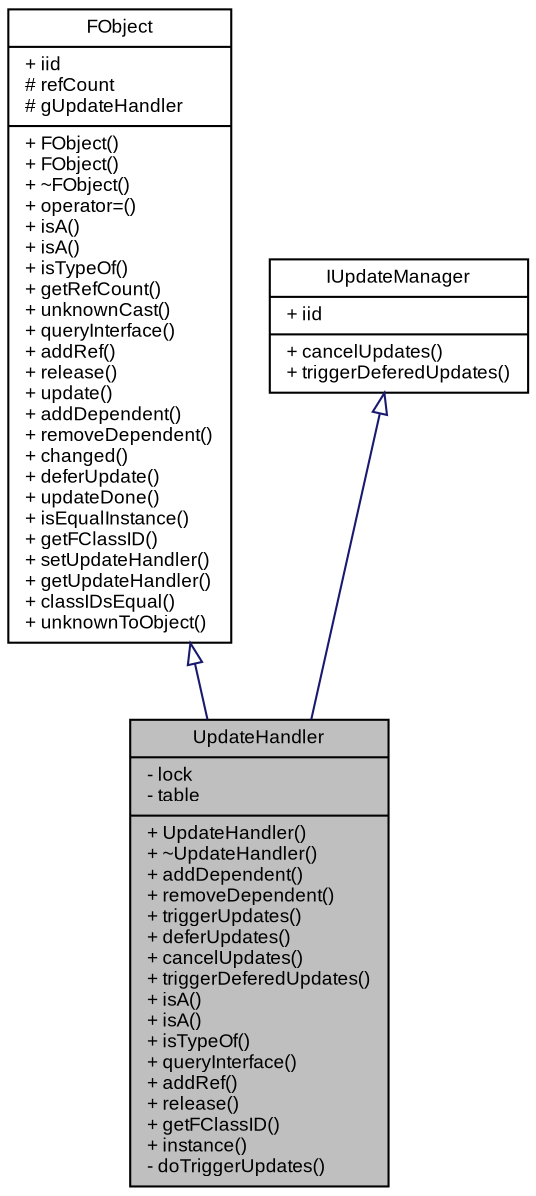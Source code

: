 digraph G
{
  bgcolor="transparent";
  edge [fontname="Arial",fontsize="9",labelfontname="Arial",labelfontsize="9"];
  node [fontname="Arial",fontsize="9",shape=record];
  Node1 [label="{UpdateHandler\n|- lock\l- table\l|+ UpdateHandler()\l+ ~UpdateHandler()\l+ addDependent()\l+ removeDependent()\l+ triggerUpdates()\l+ deferUpdates()\l+ cancelUpdates()\l+ triggerDeferedUpdates()\l+ isA()\l+ isA()\l+ isTypeOf()\l+ queryInterface()\l+ addRef()\l+ release()\l+ getFClassID()\l+ instance()\l- doTriggerUpdates()\l}",height=0.2,width=0.4,color="black", fillcolor="grey75", style="filled" fontcolor="black"];
  Node2 -> Node1 [dir=back,color="midnightblue",fontsize="9",style="solid",arrowtail="empty",fontname="Arial"];
  Node2 [label="{FObject\n|+ iid\l# refCount\l# gUpdateHandler\l|+ FObject()\l+ FObject()\l+ ~FObject()\l+ operator=()\l+ isA()\l+ isA()\l+ isTypeOf()\l+ getRefCount()\l+ unknownCast()\l+ queryInterface()\l+ addRef()\l+ release()\l+ update()\l+ addDependent()\l+ removeDependent()\l+ changed()\l+ deferUpdate()\l+ updateDone()\l+ isEqualInstance()\l+ getFClassID()\l+ setUpdateHandler()\l+ getUpdateHandler()\l+ classIDsEqual()\l+ unknownToObject()\l}",height=0.2,width=0.4,color="black",URL="$classSteinberg_1_1FObject.html",tooltip="Implements FUnknown and IDependent."];
  Node3 -> Node1 [dir=back,color="midnightblue",fontsize="9",style="solid",arrowtail="empty",fontname="Arial"];
  Node3 [label="{IUpdateManager\n|+ iid\l|+ cancelUpdates()\l+ triggerDeferedUpdates()\l}",height=0.2,width=0.4,color="black",URL="$classSteinberg_1_1IUpdateManager.html",tooltip="Handle Send and Cancel pending message for a given object."];
}
